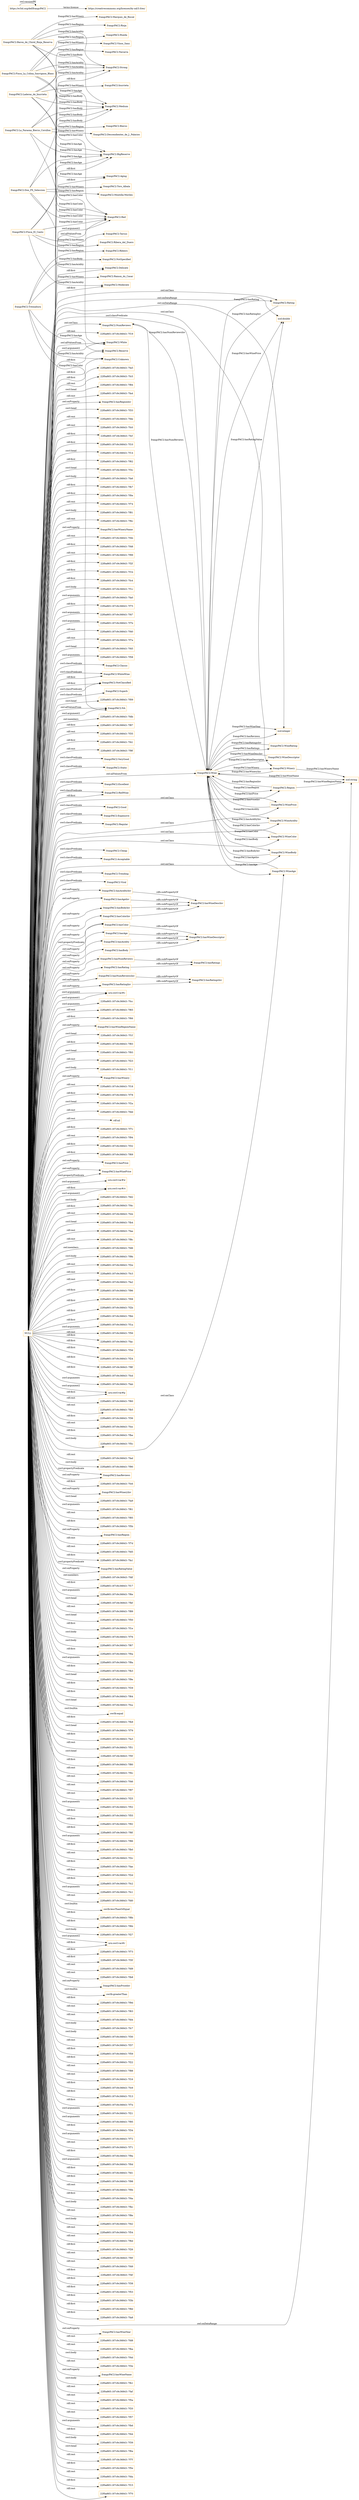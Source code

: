 digraph ar2dtool_diagram { 
rankdir=LR;
size="1501"
node [shape = rectangle, color="orange"]; "frangcPAC2:NumReviews" "frangcPAC2:White" "frangcPAC2:Winery" "frangcPAC2:Wine" "frangcPAC2:Classic" "frangcPAC2:WhiteWine" "frangcPAC2:Moderate" "frangcPAC2:NotClassified" "frangcPAC2:Superb" "frangcPAC2:Delicate" "frangcPAC2:NA" "frangcPAC2:VeryGood" "frangcPAC2:Static" "frangcPAC2:Aging" "frangcPAC2:Reserve" "frangcPAC2:Medium" "frangcPAC2:WinePrice" "frangcPAC2:Red" "frangcPAC2:NotSpecified" "frangcPAC2:Excellent" "frangcPAC2:Unknown" "frangcPAC2:RedWine" "frangcPAC2:BigReserve" "frangcPAC2:WineRating" "frangcPAC2:WineAcidity" "frangcPAC2:Good" "frangcPAC2:Expensive" "frangcPAC2:Regular" "frangcPAC2:Strong" "frangcPAC2:Region" "frangcPAC2:WineColor" "frangcPAC2:WineBody" "frangcPAC2:WineAge" "frangcPAC2:Cheap" "frangcPAC2:Acceptable" "frangcPAC2:Rating" "frangcPAC2:Trending" "frangcPAC2:WineDescriptor" "frangcPAC2:Viral" ; /*classes style*/
	"frangcPAC2:Treixadura" -> "frangcPAC2:NA" [ label = "frangcPAC2:hasColor" ];
	"frangcPAC2:Treixadura" -> "frangcPAC2:Unknown" [ label = "frangcPAC2:hasAcidity" ];
	"frangcPAC2:Treixadura" -> "frangcPAC2:NotSpecified" [ label = "frangcPAC2:hasBody" ];
	"frangcPAC2:Treixadura" -> "frangcPAC2:Ramon_do_Casar" [ label = "frangcPAC2:hasWinery" ];
	"frangcPAC2:Treixadura" -> "frangcPAC2:Reserve" [ label = "frangcPAC2:hasAge" ];
	"frangcPAC2:Treixadura" -> "frangcPAC2:Ribeiro" [ label = "frangcPAC2:hasRegion" ];
	"frangcPAC2:hasAgeInv" -> "frangcPAC2:hasWineDescInv" [ label = "rdfs:subPropertyOf" ];
	"frangcPAC2:hasBodyInv" -> "frangcPAC2:hasWineDescInv" [ label = "rdfs:subPropertyOf" ];
	"frangcPAC2:hasAge" -> "frangcPAC2:hasWineDescriptor" [ label = "rdfs:subPropertyOf" ];
	"frangcPAC2:Baron_de_Chirel_Rioja_Reserva" -> "frangcPAC2:Rioja" [ label = "frangcPAC2:hasRegion" ];
	"frangcPAC2:Baron_de_Chirel_Rioja_Reserva" -> "frangcPAC2:Medium" [ label = "frangcPAC2:hasBody" ];
	"frangcPAC2:Baron_de_Chirel_Rioja_Reserva" -> "frangcPAC2:BigReserve" [ label = "frangcPAC2:hasAge" ];
	"frangcPAC2:Baron_de_Chirel_Rioja_Reserva" -> "frangcPAC2:Red" [ label = "frangcPAC2:hasColor" ];
	"frangcPAC2:Baron_de_Chirel_Rioja_Reserva" -> "frangcPAC2:Marques_de_Riscal" [ label = "frangcPAC2:hasWinery" ];
	"frangcPAC2:Baron_de_Chirel_Rioja_Reserva" -> "frangcPAC2:Strong" [ label = "frangcPAC2:hasAcidity" ];
	"frangcPAC2:Laderas_de_Inurrieta" -> "frangcPAC2:Inurrieta" [ label = "frangcPAC2:hasWinery" ];
	"frangcPAC2:Laderas_de_Inurrieta" -> "frangcPAC2:Red" [ label = "frangcPAC2:hasColor" ];
	"frangcPAC2:Laderas_de_Inurrieta" -> "frangcPAC2:Medium" [ label = "frangcPAC2:hasBody" ];
	"frangcPAC2:Laderas_de_Inurrieta" -> "frangcPAC2:BigReserve" [ label = "frangcPAC2:hasAge" ];
	"frangcPAC2:Laderas_de_Inurrieta" -> "frangcPAC2:Strong" [ label = "frangcPAC2:hasAcidity" ];
	"frangcPAC2:Laderas_de_Inurrieta" -> "frangcPAC2:Navarra" [ label = "frangcPAC2:hasRegion" ];
	"frangcPAC2:La_Faraona_Bierzo_Corullon" -> "frangcPAC2:Strong" [ label = "frangcPAC2:hasAcidity" ];
	"frangcPAC2:La_Faraona_Bierzo_Corullon" -> "frangcPAC2:Red" [ label = "frangcPAC2:hasColor" ];
	"frangcPAC2:La_Faraona_Bierzo_Corullon" -> "frangcPAC2:BigReserve" [ label = "frangcPAC2:hasAge" ];
	"frangcPAC2:La_Faraona_Bierzo_Corullon" -> "frangcPAC2:Bierzo" [ label = "frangcPAC2:hasRegion" ];
	"frangcPAC2:La_Faraona_Bierzo_Corullon" -> "frangcPAC2:Descendientes_de_J._Palacios" [ label = "frangcPAC2:hasWinery" ];
	"frangcPAC2:La_Faraona_Bierzo_Corullon" -> "frangcPAC2:Medium" [ label = "frangcPAC2:hasBody" ];
	"frangcPAC2:hasRating" -> "frangcPAC2:hasRatings" [ label = "rdfs:subPropertyOf" ];
	"frangcPAC2:hasColorInv" -> "frangcPAC2:hasWineDescInv" [ label = "rdfs:subPropertyOf" ];
	"frangcPAC2:hasAcidity" -> "frangcPAC2:hasWineDescriptor" [ label = "rdfs:subPropertyOf" ];
	"frangcPAC2:hasAcidityInv" -> "frangcPAC2:hasWineDescInv" [ label = "rdfs:subPropertyOf" ];
	"frangcPAC2:hasRatingInv" -> "frangcPAC2:hasRatingsInv" [ label = "rdfs:subPropertyOf" ];
	"frangcPAC2:Finca_La_Colina_Sauvignon_Blanc" -> "frangcPAC2:Strong" [ label = "frangcPAC2:hasAcidity" ];
	"frangcPAC2:Finca_La_Colina_Sauvignon_Blanc" -> "frangcPAC2:Vinos_Sanz" [ label = "frangcPAC2:hasWinery" ];
	"frangcPAC2:Finca_La_Colina_Sauvignon_Blanc" -> "frangcPAC2:Aging" [ label = "frangcPAC2:hasAge" ];
	"frangcPAC2:Finca_La_Colina_Sauvignon_Blanc" -> "frangcPAC2:Rueda" [ label = "frangcPAC2:hasRegion" ];
	"frangcPAC2:Finca_La_Colina_Sauvignon_Blanc" -> "frangcPAC2:White" [ label = "frangcPAC2:hasColor" ];
	"frangcPAC2:Finca_La_Colina_Sauvignon_Blanc" -> "frangcPAC2:Medium" [ label = "frangcPAC2:hasBody" ];
	"frangcPAC2:Don_PX_Seleccion" -> "frangcPAC2:BigReserve" [ label = "frangcPAC2:hasAge" ];
	"frangcPAC2:Don_PX_Seleccion" -> "frangcPAC2:Medium" [ label = "frangcPAC2:hasBody" ];
	"frangcPAC2:Don_PX_Seleccion" -> "frangcPAC2:Toro_Albala" [ label = "frangcPAC2:hasWinery" ];
	"frangcPAC2:Don_PX_Seleccion" -> "frangcPAC2:Red" [ label = "frangcPAC2:hasColor" ];
	"frangcPAC2:Don_PX_Seleccion" -> "frangcPAC2:Montilla-Moriles" [ label = "frangcPAC2:hasRegion" ];
	"frangcPAC2:Don_PX_Seleccion" -> "frangcPAC2:Delicate" [ label = "frangcPAC2:hasAcidity" ];
	"NULL" -> "urn:swrl:var#c" [ label = "swrl:argument1" ];
	"NULL" -> "22f0a865:187c9c36843:-7fcc" [ label = "swrl:arguments" ];
	"NULL" -> "22f0a865:187c9c36843:-7f65" [ label = "rdf:rest" ];
	"NULL" -> "22f0a865:187c9c36843:-7f66" [ label = "rdf:first" ];
	"NULL" -> "frangcPAC2:hasWineRegionName" [ label = "owl:onProperty" ];
	"NULL" -> "22f0a865:187c9c36843:-7f1f" [ label = "swrl:head" ];
	"NULL" -> "22f0a865:187c9c36843:-7f83" [ label = "rdf:first" ];
	"NULL" -> "22f0a865:187c9c36843:-7f93" [ label = "swrl:head" ];
	"NULL" -> "22f0a865:187c9c36843:-7f23" [ label = "rdf:rest" ];
	"NULL" -> "22f0a865:187c9c36843:-7f11" [ label = "swrl:body" ];
	"NULL" -> "frangcPAC2:hasWinery" [ label = "owl:onProperty" ];
	"NULL" -> "22f0a865:187c9c36843:-7f18" [ label = "rdf:rest" ];
	"NULL" -> "22f0a865:187c9c36843:-7f78" [ label = "rdf:first" ];
	"NULL" -> "22f0a865:187c9c36843:-7f2a" [ label = "swrl:head" ];
	"NULL" -> "frangcPAC2:Winery" [ label = "owl:onClass" ];
	"NULL" -> "22f0a865:187c9c36843:-7fdd" [ label = "rdf:rest" ];
	"NULL" -> "rdf:nil" [ label = "rdf:rest" ];
	"NULL" -> "frangcPAC2:Cheap" [ label = "swrl:classPredicate" ];
	"NULL" -> "22f0a865:187c9c36843:-7f7c" [ label = "rdf:first" ];
	"NULL" -> "frangcPAC2:NotClassified" [ label = "rdf:first" ];
	"NULL" -> "22f0a865:187c9c36843:-7f94" [ label = "rdf:rest" ];
	"NULL" -> "22f0a865:187c9c36843:-7f32" [ label = "rdf:first" ];
	"NULL" -> "22f0a865:187c9c36843:-7f69" [ label = "rdf:first" ];
	"NULL" -> "frangcPAC2:hasPrice" [ label = "owl:onProperty" ];
	"NULL" -> "frangcPAC2:hasWinePrice" [ label = "swrl:propertyPredicate" ];
	"NULL" -> "urn:swrl:var#w" [ label = "swrl:argument1" ];
	"NULL" -> "urn:swrl:var#rv" [ label = "swrl:argument2" ];
	"NULL" -> "22f0a865:187c9c36843:-7fd2" [ label = "swrl:body" ];
	"NULL" -> "22f0a865:187c9c36843:-7f4c" [ label = "rdf:first" ];
	"NULL" -> "22f0a865:187c9c36843:-7fcb" [ label = "rdf:rest" ];
	"NULL" -> "22f0a865:187c9c36843:-7fb4" [ label = "swrl:head" ];
	"NULL" -> "22f0a865:187c9c36843:-7faa" [ label = "rdf:rest" ];
	"NULL" -> "22f0a865:187c9c36843:-7f8c" [ label = "rdf:rest" ];
	"NULL" -> "22f0a865:187c9c36843:-7fd6" [ label = "owl:members" ];
	"NULL" -> "22f0a865:187c9c36843:-7f9b" [ label = "swrl:body" ];
	"NULL" -> "22f0a865:187c9c36843:-7f2e" [ label = "rdf:rest" ];
	"NULL" -> "22f0a865:187c9c36843:-7fc3" [ label = "rdf:rest" ];
	"NULL" -> "22f0a865:187c9c36843:-7fa2" [ label = "rdf:rest" ];
	"NULL" -> "22f0a865:187c9c36843:-7f96" [ label = "rdf:first" ];
	"NULL" -> "22f0a865:187c9c36843:-7f08" [ label = "rdf:first" ];
	"NULL" -> "22f0a865:187c9c36843:-7f2b" [ label = "rdf:first" ];
	"NULL" -> "22f0a865:187c9c36843:-7fbb" [ label = "rdf:first" ];
	"NULL" -> "22f0a865:187c9c36843:-7f1a" [ label = "swrl:arguments" ];
	"NULL" -> "22f0a865:187c9c36843:-7f56" [ label = "rdf:rest" ];
	"NULL" -> "22f0a865:187c9c36843:-7fac" [ label = "rdf:first" ];
	"NULL" -> "22f0a865:187c9c36843:-7f3d" [ label = "rdf:first" ];
	"NULL" -> "22f0a865:187c9c36843:-7f24" [ label = "rdf:first" ];
	"NULL" -> "22f0a865:187c9c36843:-7f8f" [ label = "rdf:first" ];
	"NULL" -> "frangcPAC2:hasBody" [ label = "owl:onProperty" ];
	"NULL" -> "22f0a865:187c9c36843:-7fcd" [ label = "rdf:first" ];
	"NULL" -> "22f0a865:187c9c36843:-7fab" [ label = "swrl:arguments" ];
	"NULL" -> "urn:swrl:var#p" [ label = "rdf:first" ];
	"NULL" -> "22f0a865:187c9c36843:-7f60" [ label = "rdf:rest" ];
	"NULL" -> "frangcPAC2:Viral" [ label = "swrl:classPredicate" ];
	"NULL" -> "22f0a865:187c9c36843:-7fb5" [ label = "rdf:rest" ];
	"NULL" -> "22f0a865:187c9c36843:-7f36" [ label = "rdf:first" ];
	"NULL" -> "22f0a865:187c9c36843:-7fce" [ label = "rdf:rest" ];
	"NULL" -> "frangcPAC2:VeryGood" [ label = "swrl:classPredicate" ];
	"NULL" -> "22f0a865:187c9c36843:-7fbe" [ label = "rdf:first" ];
	"NULL" -> "22f0a865:187c9c36843:-7f5c" [ label = "swrl:body" ];
	"NULL" -> "xsd:double" [ label = "owl:onDataRange" ];
	"NULL" -> "frangcPAC2:WineAcidity" [ label = "owl:onClass" ];
	"NULL" -> "22f0a865:187c9c36843:-7fad" [ label = "rdf:rest" ];
	"NULL" -> "22f0a865:187c9c36843:-7f90" [ label = "swrl:body" ];
	"NULL" -> "frangcPAC2:hasReviews" [ label = "swrl:propertyPredicate" ];
	"NULL" -> "22f0a865:187c9c36843:-7fc6" [ label = "rdf:first" ];
	"NULL" -> "frangcPAC2:Static" [ label = "swrl:classPredicate" ];
	"NULL" -> "frangcPAC2:hasWinePrice" [ label = "owl:onProperty" ];
	"NULL" -> "frangcPAC2:hasWineryInv" [ label = "owl:onProperty" ];
	"NULL" -> "22f0a865:187c9c36843:-7fa9" [ label = "swrl:head" ];
	"NULL" -> "22f0a865:187c9c36843:-7f61" [ label = "swrl:arguments" ];
	"NULL" -> "22f0a865:187c9c36843:-7f85" [ label = "rdf:rest" ];
	"NULL" -> "22f0a865:187c9c36843:-7f5b" [ label = "rdf:first" ];
	"NULL" -> "frangcPAC2:hasRegion" [ label = "owl:onProperty" ];
	"NULL" -> "22f0a865:187c9c36843:-7f7d" [ label = "rdf:rest" ];
	"NULL" -> "22f0a865:187c9c36843:-7fd5" [ label = "rdf:rest" ];
	"NULL" -> "22f0a865:187c9c36843:-7fa1" [ label = "rdf:first" ];
	"NULL" -> "frangcPAC2:Reserve" [ label = "rdf:first" ];
	"NULL" -> "frangcPAC2:hasRatingValue" [ label = "swrl:propertyPredicate" ];
	"NULL" -> "22f0a865:187c9c36843:-7fdf" [ label = "owl:members" ];
	"NULL" -> "22f0a865:187c9c36843:-7f17" [ label = "rdf:first" ];
	"NULL" -> "22f0a865:187c9c36843:-7f6e" [ label = "swrl:arguments" ];
	"NULL" -> "22f0a865:187c9c36843:-7fbf" [ label = "swrl:head" ];
	"NULL" -> "22f0a865:187c9c36843:-7f89" [ label = "rdf:rest" ];
	"NULL" -> "22f0a865:187c9c36843:-7f50" [ label = "swrl:head" ];
	"NULL" -> "22f0a865:187c9c36843:-7f1e" [ label = "rdf:first" ];
	"NULL" -> "22f0a865:187c9c36843:-7f76" [ label = "swrl:body" ];
	"NULL" -> "urn:swrl:var#p" [ label = "swrl:argument2" ];
	"NULL" -> "frangcPAC2:hasNumReviewsInv" [ label = "owl:onProperty" ];
	"NULL" -> "22f0a865:187c9c36843:-7f67" [ label = "swrl:body" ];
	"NULL" -> "22f0a865:187c9c36843:-7f0a" [ label = "rdf:first" ];
	"NULL" -> "22f0a865:187c9c36843:-7f8a" [ label = "swrl:arguments" ];
	"NULL" -> "22f0a865:187c9c36843:-7fb3" [ label = "rdf:first" ];
	"NULL" -> "frangcPAC2:hasRating" [ label = "owl:onProperty" ];
	"NULL" -> "22f0a865:187c9c36843:-7f9e" [ label = "swrl:head" ];
	"NULL" -> "22f0a865:187c9c36843:-7f29" [ label = "rdf:first" ];
	"NULL" -> "22f0a865:187c9c36843:-7f64" [ label = "rdf:first" ];
	"NULL" -> "frangcPAC2:WineColor" [ label = "owl:onClass" ];
	"NULL" -> "22f0a865:187c9c36843:-7fca" [ label = "swrl:head" ];
	"NULL" -> "swrlb:equal" [ label = "swrl:builtin" ];
	"NULL" -> "22f0a865:187c9c36843:-7fb9" [ label = "rdf:first" ];
	"NULL" -> "22f0a865:187c9c36843:-7f79" [ label = "swrl:head" ];
	"NULL" -> "22f0a865:187c9c36843:-7fa3" [ label = "rdf:first" ];
	"NULL" -> "xsd:string" [ label = "owl:onDataRange" ];
	"NULL" -> "frangcPAC2:RedWine" [ label = "swrl:classPredicate" ];
	"NULL" -> "22f0a865:187c9c36843:-7f51" [ label = "rdf:rest" ];
	"NULL" -> "22f0a865:187c9c36843:-7f5f" [ label = "swrl:head" ];
	"NULL" -> "22f0a865:187c9c36843:-7f80" [ label = "rdf:first" ];
	"NULL" -> "22f0a865:187c9c36843:-7f0c" [ label = "rdf:rest" ];
	"NULL" -> "22f0a865:187c9c36843:-7f46" [ label = "rdf:rest" ];
	"NULL" -> "22f0a865:187c9c36843:-7f97" [ label = "rdf:rest" ];
	"NULL" -> "22f0a865:187c9c36843:-7f25" [ label = "rdf:rest" ];
	"NULL" -> "22f0a865:187c9c36843:-7f52" [ label = "swrl:arguments" ];
	"NULL" -> "22f0a865:187c9c36843:-7f55" [ label = "rdf:first" ];
	"NULL" -> "frangcPAC2:Classic" [ label = "swrl:classPredicate" ];
	"NULL" -> "22f0a865:187c9c36843:-7f92" [ label = "rdf:first" ];
	"NULL" -> "frangcPAC2:Delicate" [ label = "rdf:first" ];
	"NULL" -> "22f0a865:187c9c36843:-7f6f" [ label = "rdf:first" ];
	"NULL" -> "22f0a865:187c9c36843:-7f86" [ label = "swrl:arguments" ];
	"NULL" -> "22f0a865:187c9c36843:-7fb0" [ label = "rdf:first" ];
	"NULL" -> "frangcPAC2:RedWine" [ label = "rdf:first" ];
	"NULL" -> "22f0a865:187c9c36843:-7f2c" [ label = "rdf:rest" ];
	"NULL" -> "22f0a865:187c9c36843:-7fae" [ label = "rdf:first" ];
	"NULL" -> "frangcPAC2:Acceptable" [ label = "swrl:classPredicate" ];
	"NULL" -> "frangcPAC2:hasColor" [ label = "swrl:propertyPredicate" ];
	"NULL" -> "frangcPAC2:Region" [ label = "owl:onClass" ];
	"NULL" -> "22f0a865:187c9c36843:-7f2d" [ label = "rdf:first" ];
	"NULL" -> "22f0a865:187c9c36843:-7fc2" [ label = "rdf:first" ];
	"NULL" -> "22f0a865:187c9c36843:-7fc1" [ label = "swrl:arguments" ];
	"NULL" -> "22f0a865:187c9c36843:-7fd0" [ label = "rdf:rest" ];
	"NULL" -> "swrlb:lessThanOrEqual" [ label = "swrl:builtin" ];
	"NULL" -> "22f0a865:187c9c36843:-7f8b" [ label = "rdf:first" ];
	"NULL" -> "frangcPAC2:NotClassified" [ label = "swrl:classPredicate" ];
	"NULL" -> "22f0a865:187c9c36843:-7f6b" [ label = "rdf:first" ];
	"NULL" -> "frangcPAC2:White" [ label = "owl:allValuesFrom" ];
	"NULL" -> "frangcPAC2:hasAcidityInv" [ label = "owl:onProperty" ];
	"NULL" -> "22f0a865:187c9c36843:-7f27" [ label = "swrl:body" ];
	"NULL" -> "frangcPAC2:NA" [ label = "owl:allValuesFrom" ];
	"NULL" -> "urn:swrl:var#r" [ label = "swrl:argument2" ];
	"NULL" -> "22f0a865:187c9c36843:-7f73" [ label = "rdf:first" ];
	"NULL" -> "frangcPAC2:Expensive" [ label = "swrl:classPredicate" ];
	"NULL" -> "22f0a865:187c9c36843:-7f3f" [ label = "rdf:first" ];
	"NULL" -> "frangcPAC2:WhiteWine" [ label = "swrl:classPredicate" ];
	"NULL" -> "22f0a865:187c9c36843:-7fd9" [ label = "rdf:rest" ];
	"NULL" -> "22f0a865:187c9c36843:-7fb8" [ label = "rdf:rest" ];
	"NULL" -> "frangcPAC2:hasPriceInv" [ label = "owl:onProperty" ];
	"NULL" -> "swrlb:greaterThan" [ label = "swrl:builtin" ];
	"NULL" -> "frangcPAC2:Red" [ label = "owl:allValuesFrom" ];
	"NULL" -> "22f0a865:187c9c36843:-7f9d" [ label = "rdf:first" ];
	"NULL" -> "22f0a865:187c9c36843:-7f63" [ label = "rdf:rest" ];
	"NULL" -> "22f0a865:187c9c36843:-7fd4" [ label = "rdf:rest" ];
	"NULL" -> "22f0a865:187c9c36843:-7fc7" [ label = "swrl:body" ];
	"NULL" -> "22f0a865:187c9c36843:-7f30" [ label = "swrl:body" ];
	"NULL" -> "22f0a865:187c9c36843:-7f37" [ label = "rdf:rest" ];
	"NULL" -> "frangcPAC2:Wine" [ label = "swrl:classPredicate" ];
	"NULL" -> "22f0a865:187c9c36843:-7f59" [ label = "rdf:first" ];
	"NULL" -> "22f0a865:187c9c36843:-7f22" [ label = "rdf:first" ];
	"NULL" -> "22f0a865:187c9c36843:-7f88" [ label = "rdf:rest" ];
	"NULL" -> "22f0a865:187c9c36843:-7f16" [ label = "rdf:rest" ];
	"NULL" -> "frangcPAC2:hasBodyInv" [ label = "owl:onProperty" ];
	"NULL" -> "frangcPAC2:hasNumReviews" [ label = "owl:onProperty" ];
	"NULL" -> "22f0a865:187c9c36843:-7fc9" [ label = "rdf:first" ];
	"NULL" -> "frangcPAC2:Regular" [ label = "swrl:classPredicate" ];
	"NULL" -> "22f0a865:187c9c36843:-7f13" [ label = "rdf:first" ];
	"NULL" -> "22f0a865:187c9c36843:-7f7e" [ label = "rdf:first" ];
	"NULL" -> "22f0a865:187c9c36843:-7f21" [ label = "swrl:arguments" ];
	"NULL" -> "frangcPAC2:hasRatingValue" [ label = "owl:onProperty" ];
	"NULL" -> "frangcPAC2:Good" [ label = "swrl:classPredicate" ];
	"NULL" -> "22f0a865:187c9c36843:-7f95" [ label = "swrl:arguments" ];
	"NULL" -> "22f0a865:187c9c36843:-7f34" [ label = "rdf:first" ];
	"NULL" -> "22f0a865:187c9c36843:-7f72" [ label = "swrl:arguments" ];
	"NULL" -> "22f0a865:187c9c36843:-7f71" [ label = "rdf:rest" ];
	"NULL" -> "22f0a865:187c9c36843:-7f9a" [ label = "rdf:first" ];
	"NULL" -> "frangcPAC2:hasAgeInv" [ label = "owl:onProperty" ];
	"NULL" -> "22f0a865:187c9c36843:-7f0d" [ label = "swrl:arguments" ];
	"NULL" -> "frangcPAC2:Unknown" [ label = "rdf:first" ];
	"NULL" -> "22f0a865:187c9c36843:-7fd1" [ label = "rdf:first" ];
	"NULL" -> "22f0a865:187c9c36843:-7f98" [ label = "rdf:first" ];
	"NULL" -> "22f0a865:187c9c36843:-7f0b" [ label = "rdf:rest" ];
	"NULL" -> "22f0a865:187c9c36843:-7f4a" [ label = "rdf:first" ];
	"NULL" -> "frangcPAC2:Rating" [ label = "owl:onClass" ];
	"NULL" -> "frangcPAC2:WhiteWine" [ label = "rdf:first" ];
	"NULL" -> "frangcPAC2:hasRatingInv" [ label = "owl:onProperty" ];
	"NULL" -> "22f0a865:187c9c36843:-7fbc" [ label = "swrl:body" ];
	"NULL" -> "22f0a865:187c9c36843:-7f8e" [ label = "rdf:rest" ];
	"NULL" -> "frangcPAC2:BigReserve" [ label = "rdf:first" ];
	"NULL" -> "22f0a865:187c9c36843:-7f42" [ label = "swrl:body" ];
	"NULL" -> "22f0a865:187c9c36843:-7f54" [ label = "rdf:rest" ];
	"NULL" -> "22f0a865:187c9c36843:-7f6d" [ label = "rdf:rest" ];
	"NULL" -> "frangcPAC2:hasAcidity" [ label = "owl:onProperty" ];
	"NULL" -> "22f0a865:187c9c36843:-7f26" [ label = "rdf:first" ];
	"NULL" -> "22f0a865:187c9c36843:-7f0f" [ label = "rdf:rest" ];
	"NULL" -> "22f0a865:187c9c36843:-7f49" [ label = "rdf:rest" ];
	"NULL" -> "urn:swrl:var#rv" [ label = "rdf:first" ];
	"NULL" -> "urn:swrl:var#r" [ label = "rdf:first" ];
	"NULL" -> "22f0a865:187c9c36843:-7f4f" [ label = "rdf:first" ];
	"NULL" -> "22f0a865:187c9c36843:-7f38" [ label = "rdf:first" ];
	"NULL" -> "22f0a865:187c9c36843:-7f53" [ label = "rdf:first" ];
	"NULL" -> "22f0a865:187c9c36843:-7f3b" [ label = "rdf:first" ];
	"NULL" -> "22f0a865:187c9c36843:-7f8d" [ label = "rdf:first" ];
	"NULL" -> "frangcPAC2:Moderate" [ label = "rdf:first" ];
	"NULL" -> "22f0a865:187c9c36843:-7fa8" [ label = "rdf:first" ];
	"NULL" -> "frangcPAC2:hasColorInv" [ label = "owl:onProperty" ];
	"NULL" -> "xsd:integer" [ label = "owl:onDataRange" ];
	"NULL" -> "frangcPAC2:hasWineYear" [ label = "owl:onProperty" ];
	"NULL" -> "22f0a865:187c9c36843:-7fd8" [ label = "rdf:rest" ];
	"NULL" -> "22f0a865:187c9c36843:-7fba" [ label = "rdf:rest" ];
	"NULL" -> "22f0a865:187c9c36843:-7f4d" [ label = "swrl:body" ];
	"NULL" -> "frangcPAC2:NumReviews" [ label = "owl:onClass" ];
	"NULL" -> "22f0a865:187c9c36843:-7f3e" [ label = "rdf:rest" ];
	"NULL" -> "frangcPAC2:hasWineName" [ label = "owl:onProperty" ];
	"NULL" -> "22f0a865:187c9c36843:-7fb1" [ label = "swrl:body" ];
	"NULL" -> "22f0a865:187c9c36843:-7faf" [ label = "rdf:rest" ];
	"NULL" -> "22f0a865:187c9c36843:-7f5a" [ label = "rdf:rest" ];
	"NULL" -> "22f0a865:187c9c36843:-7f20" [ label = "rdf:rest" ];
	"NULL" -> "22f0a865:187c9c36843:-7f57" [ label = "rdf:rest" ];
	"NULL" -> "22f0a865:187c9c36843:-7fb6" [ label = "swrl:arguments" ];
	"NULL" -> "frangcPAC2:Trending" [ label = "swrl:classPredicate" ];
	"NULL" -> "22f0a865:187c9c36843:-7f44" [ label = "rdf:first" ];
	"NULL" -> "22f0a865:187c9c36843:-7f39" [ label = "swrl:body" ];
	"NULL" -> "22f0a865:187c9c36843:-7f6a" [ label = "swrl:head" ];
	"NULL" -> "frangcPAC2:WineBody" [ label = "owl:onClass" ];
	"NULL" -> "22f0a865:187c9c36843:-7f7f" [ label = "rdf:rest" ];
	"NULL" -> "22f0a865:187c9c36843:-7f5e" [ label = "rdf:first" ];
	"NULL" -> "22f0a865:187c9c36843:-7fda" [ label = "rdf:rest" ];
	"NULL" -> "frangcPAC2:NA" [ label = "swrl:argument2" ];
	"NULL" -> "22f0a865:187c9c36843:-7f15" [ label = "rdf:first" ];
	"NULL" -> "22f0a865:187c9c36843:-7f70" [ label = "rdf:rest" ];
	"NULL" -> "frangcPAC2:hasReviews" [ label = "owl:onProperty" ];
	"NULL" -> "frangcPAC2:Aging" [ label = "rdf:first" ];
	"NULL" -> "22f0a865:187c9c36843:-7f19" [ label = "rdf:rest" ];
	"NULL" -> "22f0a865:187c9c36843:-7fa5" [ label = "rdf:first" ];
	"NULL" -> "22f0a865:187c9c36843:-7fc5" [ label = "rdf:rest" ];
	"NULL" -> "frangcPAC2:hasColor" [ label = "owl:onProperty" ];
	"NULL" -> "22f0a865:187c9c36843:-7f84" [ label = "swrl:head" ];
	"NULL" -> "22f0a865:187c9c36843:-7fa4" [ label = "rdf:rest" ];
	"NULL" -> "frangcPAC2:hasRegionInv" [ label = "owl:onProperty" ];
	"NULL" -> "22f0a865:187c9c36843:-7f33" [ label = "swrl:head" ];
	"NULL" -> "22f0a865:187c9c36843:-7fde" [ label = "rdf:rest" ];
	"NULL" -> "frangcPAC2:Excellent" [ label = "swrl:classPredicate" ];
	"NULL" -> "22f0a865:187c9c36843:-7fc0" [ label = "rdf:rest" ];
	"NULL" -> "22f0a865:187c9c36843:-7fcf" [ label = "rdf:first" ];
	"NULL" -> "22f0a865:187c9c36843:-7f10" [ label = "rdf:first" ];
	"NULL" -> "22f0a865:187c9c36843:-7f14" [ label = "swrl:head" ];
	"NULL" -> "22f0a865:187c9c36843:-7f62" [ label = "rdf:first" ];
	"NULL" -> "22f0a865:187c9c36843:-7f3c" [ label = "swrl:head" ];
	"NULL" -> "frangcPAC2:hasAge" [ label = "owl:onProperty" ];
	"NULL" -> "22f0a865:187c9c36843:-7fa6" [ label = "swrl:body" ];
	"NULL" -> "22f0a865:187c9c36843:-7fb7" [ label = "rdf:first" ];
	"NULL" -> "22f0a865:187c9c36843:-7f0e" [ label = "rdf:first" ];
	"NULL" -> "urn:swrl:var#c" [ label = "swrl:argument2" ];
	"NULL" -> "22f0a865:187c9c36843:-7f74" [ label = "rdf:rest" ];
	"NULL" -> "22f0a865:187c9c36843:-7f81" [ label = "swrl:body" ];
	"NULL" -> "frangcPAC2:White" [ label = "swrl:argument2" ];
	"NULL" -> "frangcPAC2:Superb" [ label = "swrl:classPredicate" ];
	"NULL" -> "22f0a865:187c9c36843:-7f6c" [ label = "rdf:rest" ];
	"NULL" -> "frangcPAC2:hasWineryName" [ label = "owl:onProperty" ];
	"NULL" -> "frangcPAC2:Red" [ label = "swrl:argument2" ];
	"NULL" -> "22f0a865:187c9c36843:-7f4b" [ label = "rdf:rest" ];
	"NULL" -> "frangcPAC2:Strong" [ label = "rdf:first" ];
	"NULL" -> "22f0a865:187c9c36843:-7f48" [ label = "rdf:first" ];
	"NULL" -> "22f0a865:187c9c36843:-7f99" [ label = "rdf:rest" ];
	"NULL" -> "22f0a865:187c9c36843:-7f2f" [ label = "rdf:first" ];
	"NULL" -> "frangcPAC2:WineAge" [ label = "owl:onClass" ];
	"NULL" -> "22f0a865:187c9c36843:-7f1b" [ label = "rdf:first" ];
	"NULL" -> "22f0a865:187c9c36843:-7fc4" [ label = "rdf:first" ];
	"NULL" -> "22f0a865:187c9c36843:-7f1c" [ label = "swrl:body" ];
	"NULL" -> "22f0a865:187c9c36843:-7fa0" [ label = "swrl:arguments" ];
	"NULL" -> "22f0a865:187c9c36843:-7f75" [ label = "rdf:first" ];
	"NULL" -> "22f0a865:187c9c36843:-7f47" [ label = "swrl:arguments" ];
	"NULL" -> "22f0a865:187c9c36843:-7f7b" [ label = "swrl:arguments" ];
	"NULL" -> "frangcPAC2:Wine" [ label = "owl:allValuesFrom" ];
	"NULL" -> "22f0a865:187c9c36843:-7f40" [ label = "rdf:rest" ];
	"NULL" -> "22f0a865:187c9c36843:-7f7a" [ label = "rdf:rest" ];
	"NULL" -> "22f0a865:187c9c36843:-7f45" [ label = "swrl:head" ];
	"NULL" -> "22f0a865:187c9c36843:-7f58" [ label = "swrl:arguments" ];
	"NULL" -> "22f0a865:187c9c36843:-7f09" [ label = "swrl:head" ];
	"NULL" -> "22f0a865:187c9c36843:-7fdb" [ label = "owl:members" ];
	"NULL" -> "22f0a865:187c9c36843:-7f87" [ label = "rdf:first" ];
	"NULL" -> "22f0a865:187c9c36843:-7f35" [ label = "rdf:rest" ];
	"NULL" -> "frangcPAC2:WinePrice" [ label = "owl:onClass" ];
	"NULL" -> "22f0a865:187c9c36843:-7f41" [ label = "rdf:first" ];
	"NULL" -> "22f0a865:187c9c36843:-7f9f" [ label = "rdf:rest" ];
	"frangcPAC2:hasBody" -> "frangcPAC2:hasWineDescriptor" [ label = "rdfs:subPropertyOf" ];
	"frangcPAC2:Finca_El_Canto" -> "frangcPAC2:Medium" [ label = "frangcPAC2:hasBody" ];
	"frangcPAC2:Finca_El_Canto" -> "frangcPAC2:Ribera_del_Duero" [ label = "frangcPAC2:hasRegion" ];
	"frangcPAC2:Finca_El_Canto" -> "frangcPAC2:BigReserve" [ label = "frangcPAC2:hasAge" ];
	"frangcPAC2:Finca_El_Canto" -> "frangcPAC2:Tarsus" [ label = "frangcPAC2:hasWinery" ];
	"frangcPAC2:Finca_El_Canto" -> "frangcPAC2:Red" [ label = "frangcPAC2:hasColor" ];
	"frangcPAC2:Finca_El_Canto" -> "frangcPAC2:Moderate" [ label = "frangcPAC2:hasAcidity" ];
	"frangcPAC2:hasColor" -> "frangcPAC2:hasWineDescriptor" [ label = "rdfs:subPropertyOf" ];
	"https://w3id.org/def/frangcPAC2" -> "https://creativecommons.org/licenses/by-nd/3.0/es/" [ label = "terms:license" ];
	"https://w3id.org/def/frangcPAC2" -> "https://w3id.org/def/frangcPAC2" [ label = "owl:versionIRI" ];
	"frangcPAC2:hasNumReviews" -> "frangcPAC2:hasRatings" [ label = "rdfs:subPropertyOf" ];
	"frangcPAC2:hasNumReviewsInv" -> "frangcPAC2:hasRatingsInv" [ label = "rdfs:subPropertyOf" ];
	"frangcPAC2:WineRating" -> "frangcPAC2:Wine" [ label = "frangcPAC2:hasRatingsInv" ];
	"frangcPAC2:Winery" -> "frangcPAC2:Wine" [ label = "frangcPAC2:hasWineryInv" ];
	"frangcPAC2:Wine" -> "xsd:integer" [ label = "frangcPAC2:hasWineYear" ];
	"frangcPAC2:Wine" -> "frangcPAC2:WineAcidity" [ label = "frangcPAC2:hasAcidity" ];
	"frangcPAC2:Wine" -> "frangcPAC2:WineBody" [ label = "frangcPAC2:hasBody" ];
	"frangcPAC2:Wine" -> "frangcPAC2:Region" [ label = "frangcPAC2:hasRegion" ];
	"frangcPAC2:Wine" -> "frangcPAC2:WineAge" [ label = "frangcPAC2:hasAge" ];
	"frangcPAC2:WineBody" -> "frangcPAC2:Wine" [ label = "frangcPAC2:hasBodyInv" ];
	"frangcPAC2:Wine" -> "frangcPAC2:NumReviews" [ label = "frangcPAC2:hasNumReviews" ];
	"frangcPAC2:Wine" -> "xsd:double" [ label = "frangcPAC2:hasRatingValue" ];
	"frangcPAC2:WinePrice" -> "frangcPAC2:Wine" [ label = "frangcPAC2:hasPriceInv" ];
	"frangcPAC2:Wine" -> "frangcPAC2:WineDescriptor" [ label = "frangcPAC2:hasWineDescriptor" ];
	"frangcPAC2:Wine" -> "xsd:string" [ label = "frangcPAC2:hasWineName" ];
	"frangcPAC2:Rating" -> "frangcPAC2:Wine" [ label = "frangcPAC2:hasRatingInv" ];
	"frangcPAC2:Wine" -> "frangcPAC2:WineColor" [ label = "frangcPAC2:hasColor" ];
	"frangcPAC2:WineDescriptor" -> "frangcPAC2:Wine" [ label = "frangcPAC2:hasWineDescInv" ];
	"frangcPAC2:Winery" -> "xsd:string" [ label = "frangcPAC2:hasWineryName" ];
	"frangcPAC2:Wine" -> "xsd:double" [ label = "frangcPAC2:hasWinePrice" ];
	"frangcPAC2:Wine" -> "frangcPAC2:Rating" [ label = "frangcPAC2:hasRating" ];
	"frangcPAC2:Region" -> "frangcPAC2:Wine" [ label = "frangcPAC2:hasRegionInv" ];
	"frangcPAC2:Wine" -> "frangcPAC2:Winery" [ label = "frangcPAC2:hasWinery" ];
	"frangcPAC2:Wine" -> "xsd:integer" [ label = "frangcPAC2:hasReviews" ];
	"frangcPAC2:WineAge" -> "frangcPAC2:Wine" [ label = "frangcPAC2:hasAgeInv" ];
	"frangcPAC2:Wine" -> "frangcPAC2:WineRating" [ label = "frangcPAC2:hasRatings" ];
	"frangcPAC2:Region" -> "xsd:string" [ label = "frangcPAC2:hasWineRegionName" ];
	"frangcPAC2:Wine" -> "frangcPAC2:WinePrice" [ label = "frangcPAC2:hasPrice" ];
	"frangcPAC2:WineAcidity" -> "frangcPAC2:Wine" [ label = "frangcPAC2:hasAcidityInv" ];
	"frangcPAC2:WineColor" -> "frangcPAC2:Wine" [ label = "frangcPAC2:hasColorInv" ];
	"frangcPAC2:NumReviews" -> "frangcPAC2:Wine" [ label = "frangcPAC2:hasNumReviewsInv" ];

}

